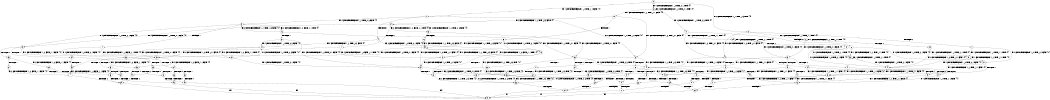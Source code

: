 digraph BCG {
size = "7, 10.5";
center = TRUE;
node [shape = circle];
0 [peripheries = 2];
0 -> 1 [label = "EX !1 !ATOMIC_EXCH_BRANCH (1, +1, TRUE, +1, 1, FALSE) !{0}"];
0 -> 2 [label = "EX !2 !ATOMIC_EXCH_BRANCH (1, +1, TRUE, +0, 3, TRUE) !{0}"];
0 -> 3 [label = "EX !0 !ATOMIC_EXCH_BRANCH (1, +0, TRUE, +0, 1, TRUE) !{0}"];
1 -> 4 [label = "TERMINATE !1"];
1 -> 5 [label = "EX !2 !ATOMIC_EXCH_BRANCH (1, +1, TRUE, +0, 3, FALSE) !{0}"];
1 -> 6 [label = "EX !0 !ATOMIC_EXCH_BRANCH (1, +0, TRUE, +0, 1, FALSE) !{0}"];
2 -> 7 [label = "TERMINATE !2"];
2 -> 8 [label = "EX !1 !ATOMIC_EXCH_BRANCH (1, +1, TRUE, +1, 1, TRUE) !{0}"];
2 -> 9 [label = "EX !0 !ATOMIC_EXCH_BRANCH (1, +0, TRUE, +0, 1, FALSE) !{0}"];
3 -> 10 [label = "EX !1 !ATOMIC_EXCH_BRANCH (1, +1, TRUE, +1, 1, FALSE) !{0}"];
3 -> 11 [label = "EX !2 !ATOMIC_EXCH_BRANCH (1, +1, TRUE, +0, 3, TRUE) !{0}"];
3 -> 3 [label = "EX !0 !ATOMIC_EXCH_BRANCH (1, +0, TRUE, +0, 1, TRUE) !{0}"];
4 -> 12 [label = "EX !2 !ATOMIC_EXCH_BRANCH (1, +1, TRUE, +0, 3, FALSE) !{0}"];
4 -> 13 [label = "EX !0 !ATOMIC_EXCH_BRANCH (1, +0, TRUE, +0, 1, FALSE) !{0}"];
5 -> 14 [label = "TERMINATE !1"];
5 -> 15 [label = "EX !0 !ATOMIC_EXCH_BRANCH (1, +0, TRUE, +0, 1, FALSE) !{0}"];
5 -> 16 [label = "EX !2 !ATOMIC_EXCH_BRANCH (1, +0, FALSE, +1, 1, TRUE) !{0}"];
6 -> 17 [label = "TERMINATE !1"];
6 -> 18 [label = "TERMINATE !0"];
6 -> 19 [label = "EX !2 !ATOMIC_EXCH_BRANCH (1, +1, TRUE, +0, 3, TRUE) !{0}"];
7 -> 20 [label = "EX !1 !ATOMIC_EXCH_BRANCH (1, +1, TRUE, +1, 1, TRUE) !{0}"];
7 -> 21 [label = "EX !0 !ATOMIC_EXCH_BRANCH (1, +0, TRUE, +0, 1, FALSE) !{0}"];
8 -> 22 [label = "TERMINATE !2"];
8 -> 23 [label = "EX !0 !ATOMIC_EXCH_BRANCH (1, +0, TRUE, +0, 1, FALSE) !{0}"];
8 -> 8 [label = "EX !1 !ATOMIC_EXCH_BRANCH (1, +1, TRUE, +1, 1, TRUE) !{0}"];
9 -> 24 [label = "TERMINATE !2"];
9 -> 25 [label = "TERMINATE !0"];
9 -> 19 [label = "EX !1 !ATOMIC_EXCH_BRANCH (1, +1, TRUE, +1, 1, FALSE) !{0}"];
10 -> 26 [label = "TERMINATE !1"];
10 -> 27 [label = "EX !2 !ATOMIC_EXCH_BRANCH (1, +1, TRUE, +0, 3, FALSE) !{0}"];
10 -> 6 [label = "EX !0 !ATOMIC_EXCH_BRANCH (1, +0, TRUE, +0, 1, FALSE) !{0}"];
11 -> 28 [label = "TERMINATE !2"];
11 -> 29 [label = "EX !1 !ATOMIC_EXCH_BRANCH (1, +1, TRUE, +1, 1, TRUE) !{0}"];
11 -> 9 [label = "EX !0 !ATOMIC_EXCH_BRANCH (1, +0, TRUE, +0, 1, FALSE) !{0}"];
12 -> 30 [label = "EX !0 !ATOMIC_EXCH_BRANCH (1, +0, TRUE, +0, 1, FALSE) !{0}"];
12 -> 31 [label = "EX !2 !ATOMIC_EXCH_BRANCH (1, +0, FALSE, +1, 1, TRUE) !{0}"];
13 -> 32 [label = "TERMINATE !0"];
13 -> 33 [label = "EX !2 !ATOMIC_EXCH_BRANCH (1, +1, TRUE, +0, 3, TRUE) !{0}"];
14 -> 30 [label = "EX !0 !ATOMIC_EXCH_BRANCH (1, +0, TRUE, +0, 1, FALSE) !{0}"];
14 -> 31 [label = "EX !2 !ATOMIC_EXCH_BRANCH (1, +0, FALSE, +1, 1, TRUE) !{0}"];
15 -> 34 [label = "TERMINATE !1"];
15 -> 35 [label = "TERMINATE !0"];
15 -> 36 [label = "EX !2 !ATOMIC_EXCH_BRANCH (1, +0, FALSE, +1, 1, FALSE) !{0}"];
16 -> 37 [label = "TERMINATE !1"];
16 -> 38 [label = "EX !0 !ATOMIC_EXCH_BRANCH (1, +0, TRUE, +0, 1, FALSE) !{0}"];
16 -> 5 [label = "EX !2 !ATOMIC_EXCH_BRANCH (1, +1, TRUE, +0, 3, FALSE) !{0}"];
17 -> 32 [label = "TERMINATE !0"];
17 -> 33 [label = "EX !2 !ATOMIC_EXCH_BRANCH (1, +1, TRUE, +0, 3, TRUE) !{0}"];
18 -> 39 [label = "TERMINATE !1"];
18 -> 40 [label = "EX !2 !ATOMIC_EXCH_BRANCH (1, +1, TRUE, +0, 3, TRUE) !{1}"];
19 -> 41 [label = "TERMINATE !1"];
19 -> 42 [label = "TERMINATE !2"];
19 -> 43 [label = "TERMINATE !0"];
20 -> 44 [label = "EX !0 !ATOMIC_EXCH_BRANCH (1, +0, TRUE, +0, 1, FALSE) !{0}"];
20 -> 20 [label = "EX !1 !ATOMIC_EXCH_BRANCH (1, +1, TRUE, +1, 1, TRUE) !{0}"];
21 -> 45 [label = "TERMINATE !0"];
21 -> 46 [label = "EX !1 !ATOMIC_EXCH_BRANCH (1, +1, TRUE, +1, 1, FALSE) !{0}"];
22 -> 44 [label = "EX !0 !ATOMIC_EXCH_BRANCH (1, +0, TRUE, +0, 1, FALSE) !{0}"];
22 -> 20 [label = "EX !1 !ATOMIC_EXCH_BRANCH (1, +1, TRUE, +1, 1, TRUE) !{0}"];
23 -> 47 [label = "TERMINATE !2"];
23 -> 48 [label = "TERMINATE !0"];
23 -> 19 [label = "EX !1 !ATOMIC_EXCH_BRANCH (1, +1, TRUE, +1, 1, FALSE) !{0}"];
24 -> 45 [label = "TERMINATE !0"];
24 -> 46 [label = "EX !1 !ATOMIC_EXCH_BRANCH (1, +1, TRUE, +1, 1, FALSE) !{0}"];
25 -> 49 [label = "TERMINATE !2"];
25 -> 40 [label = "EX !1 !ATOMIC_EXCH_BRANCH (1, +1, TRUE, +1, 1, FALSE) !{1}"];
26 -> 50 [label = "EX !2 !ATOMIC_EXCH_BRANCH (1, +1, TRUE, +0, 3, FALSE) !{0}"];
26 -> 13 [label = "EX !0 !ATOMIC_EXCH_BRANCH (1, +0, TRUE, +0, 1, FALSE) !{0}"];
27 -> 51 [label = "TERMINATE !1"];
27 -> 52 [label = "EX !2 !ATOMIC_EXCH_BRANCH (1, +0, FALSE, +1, 1, TRUE) !{0}"];
27 -> 15 [label = "EX !0 !ATOMIC_EXCH_BRANCH (1, +0, TRUE, +0, 1, FALSE) !{0}"];
28 -> 53 [label = "EX !1 !ATOMIC_EXCH_BRANCH (1, +1, TRUE, +1, 1, TRUE) !{0}"];
28 -> 21 [label = "EX !0 !ATOMIC_EXCH_BRANCH (1, +0, TRUE, +0, 1, FALSE) !{0}"];
29 -> 54 [label = "TERMINATE !2"];
29 -> 29 [label = "EX !1 !ATOMIC_EXCH_BRANCH (1, +1, TRUE, +1, 1, TRUE) !{0}"];
29 -> 23 [label = "EX !0 !ATOMIC_EXCH_BRANCH (1, +0, TRUE, +0, 1, FALSE) !{0}"];
30 -> 55 [label = "TERMINATE !0"];
30 -> 56 [label = "EX !2 !ATOMIC_EXCH_BRANCH (1, +0, FALSE, +1, 1, FALSE) !{0}"];
31 -> 57 [label = "EX !0 !ATOMIC_EXCH_BRANCH (1, +0, TRUE, +0, 1, FALSE) !{0}"];
31 -> 12 [label = "EX !2 !ATOMIC_EXCH_BRANCH (1, +1, TRUE, +0, 3, FALSE) !{0}"];
32 -> 58 [label = "EX !2 !ATOMIC_EXCH_BRANCH (1, +1, TRUE, +0, 3, TRUE) !{2}"];
33 -> 59 [label = "TERMINATE !2"];
33 -> 60 [label = "TERMINATE !0"];
34 -> 55 [label = "TERMINATE !0"];
34 -> 56 [label = "EX !2 !ATOMIC_EXCH_BRANCH (1, +0, FALSE, +1, 1, FALSE) !{0}"];
35 -> 61 [label = "TERMINATE !1"];
35 -> 62 [label = "EX !2 !ATOMIC_EXCH_BRANCH (1, +0, FALSE, +1, 1, FALSE) !{1}"];
36 -> 63 [label = "TERMINATE !1"];
36 -> 64 [label = "TERMINATE !2"];
36 -> 65 [label = "TERMINATE !0"];
37 -> 57 [label = "EX !0 !ATOMIC_EXCH_BRANCH (1, +0, TRUE, +0, 1, FALSE) !{0}"];
37 -> 12 [label = "EX !2 !ATOMIC_EXCH_BRANCH (1, +1, TRUE, +0, 3, FALSE) !{0}"];
38 -> 66 [label = "TERMINATE !1"];
38 -> 67 [label = "TERMINATE !0"];
38 -> 19 [label = "EX !2 !ATOMIC_EXCH_BRANCH (1, +1, TRUE, +0, 3, TRUE) !{0}"];
39 -> 58 [label = "EX !2 !ATOMIC_EXCH_BRANCH (1, +1, TRUE, +0, 3, TRUE) !{2}"];
40 -> 68 [label = "TERMINATE !1"];
40 -> 69 [label = "TERMINATE !2"];
41 -> 59 [label = "TERMINATE !2"];
41 -> 60 [label = "TERMINATE !0"];
42 -> 70 [label = "TERMINATE !1"];
42 -> 71 [label = "TERMINATE !0"];
43 -> 68 [label = "TERMINATE !1"];
43 -> 69 [label = "TERMINATE !2"];
44 -> 72 [label = "TERMINATE !0"];
44 -> 46 [label = "EX !1 !ATOMIC_EXCH_BRANCH (1, +1, TRUE, +1, 1, FALSE) !{0}"];
45 -> 73 [label = "EX !1 !ATOMIC_EXCH_BRANCH (1, +1, TRUE, +1, 1, FALSE) !{1}"];
46 -> 70 [label = "TERMINATE !1"];
46 -> 71 [label = "TERMINATE !0"];
47 -> 72 [label = "TERMINATE !0"];
47 -> 46 [label = "EX !1 !ATOMIC_EXCH_BRANCH (1, +1, TRUE, +1, 1, FALSE) !{0}"];
48 -> 74 [label = "TERMINATE !2"];
48 -> 40 [label = "EX !1 !ATOMIC_EXCH_BRANCH (1, +1, TRUE, +1, 1, FALSE) !{1}"];
49 -> 73 [label = "EX !1 !ATOMIC_EXCH_BRANCH (1, +1, TRUE, +1, 1, FALSE) !{1}"];
50 -> 75 [label = "EX !2 !ATOMIC_EXCH_BRANCH (1, +0, FALSE, +1, 1, TRUE) !{0}"];
50 -> 30 [label = "EX !0 !ATOMIC_EXCH_BRANCH (1, +0, TRUE, +0, 1, FALSE) !{0}"];
51 -> 75 [label = "EX !2 !ATOMIC_EXCH_BRANCH (1, +0, FALSE, +1, 1, TRUE) !{0}"];
51 -> 30 [label = "EX !0 !ATOMIC_EXCH_BRANCH (1, +0, TRUE, +0, 1, FALSE) !{0}"];
52 -> 76 [label = "TERMINATE !1"];
52 -> 27 [label = "EX !2 !ATOMIC_EXCH_BRANCH (1, +1, TRUE, +0, 3, FALSE) !{0}"];
52 -> 38 [label = "EX !0 !ATOMIC_EXCH_BRANCH (1, +0, TRUE, +0, 1, FALSE) !{0}"];
53 -> 53 [label = "EX !1 !ATOMIC_EXCH_BRANCH (1, +1, TRUE, +1, 1, TRUE) !{0}"];
53 -> 44 [label = "EX !0 !ATOMIC_EXCH_BRANCH (1, +0, TRUE, +0, 1, FALSE) !{0}"];
54 -> 53 [label = "EX !1 !ATOMIC_EXCH_BRANCH (1, +1, TRUE, +1, 1, TRUE) !{0}"];
54 -> 44 [label = "EX !0 !ATOMIC_EXCH_BRANCH (1, +0, TRUE, +0, 1, FALSE) !{0}"];
55 -> 77 [label = "EX !2 !ATOMIC_EXCH_BRANCH (1, +0, FALSE, +1, 1, FALSE) !{2}"];
56 -> 78 [label = "TERMINATE !2"];
56 -> 79 [label = "TERMINATE !0"];
57 -> 80 [label = "TERMINATE !0"];
57 -> 33 [label = "EX !2 !ATOMIC_EXCH_BRANCH (1, +1, TRUE, +0, 3, TRUE) !{0}"];
58 -> 81 [label = "TERMINATE !2"];
59 -> 82 [label = "TERMINATE !0"];
60 -> 81 [label = "TERMINATE !2"];
61 -> 77 [label = "EX !2 !ATOMIC_EXCH_BRANCH (1, +0, FALSE, +1, 1, FALSE) !{2}"];
62 -> 83 [label = "TERMINATE !1"];
62 -> 84 [label = "TERMINATE !2"];
63 -> 78 [label = "TERMINATE !2"];
63 -> 79 [label = "TERMINATE !0"];
64 -> 85 [label = "TERMINATE !1"];
64 -> 86 [label = "TERMINATE !0"];
65 -> 83 [label = "TERMINATE !1"];
65 -> 84 [label = "TERMINATE !2"];
66 -> 80 [label = "TERMINATE !0"];
66 -> 33 [label = "EX !2 !ATOMIC_EXCH_BRANCH (1, +1, TRUE, +0, 3, TRUE) !{0}"];
67 -> 87 [label = "TERMINATE !1"];
67 -> 40 [label = "EX !2 !ATOMIC_EXCH_BRANCH (1, +1, TRUE, +0, 3, TRUE) !{1}"];
68 -> 81 [label = "TERMINATE !2"];
69 -> 88 [label = "TERMINATE !1"];
70 -> 82 [label = "TERMINATE !0"];
71 -> 88 [label = "TERMINATE !1"];
72 -> 73 [label = "EX !1 !ATOMIC_EXCH_BRANCH (1, +1, TRUE, +1, 1, FALSE) !{1}"];
73 -> 88 [label = "TERMINATE !1"];
74 -> 73 [label = "EX !1 !ATOMIC_EXCH_BRANCH (1, +1, TRUE, +1, 1, FALSE) !{1}"];
75 -> 50 [label = "EX !2 !ATOMIC_EXCH_BRANCH (1, +1, TRUE, +0, 3, FALSE) !{0}"];
75 -> 57 [label = "EX !0 !ATOMIC_EXCH_BRANCH (1, +0, TRUE, +0, 1, FALSE) !{0}"];
76 -> 50 [label = "EX !2 !ATOMIC_EXCH_BRANCH (1, +1, TRUE, +0, 3, FALSE) !{0}"];
76 -> 57 [label = "EX !0 !ATOMIC_EXCH_BRANCH (1, +0, TRUE, +0, 1, FALSE) !{0}"];
77 -> 89 [label = "TERMINATE !2"];
78 -> 90 [label = "TERMINATE !0"];
79 -> 89 [label = "TERMINATE !2"];
80 -> 58 [label = "EX !2 !ATOMIC_EXCH_BRANCH (1, +1, TRUE, +0, 3, TRUE) !{2}"];
81 -> 91 [label = "exit"];
82 -> 91 [label = "exit"];
83 -> 89 [label = "TERMINATE !2"];
84 -> 92 [label = "TERMINATE !1"];
85 -> 90 [label = "TERMINATE !0"];
86 -> 92 [label = "TERMINATE !1"];
87 -> 58 [label = "EX !2 !ATOMIC_EXCH_BRANCH (1, +1, TRUE, +0, 3, TRUE) !{2}"];
88 -> 91 [label = "exit"];
89 -> 91 [label = "exit"];
90 -> 91 [label = "exit"];
92 -> 91 [label = "exit"];
}

